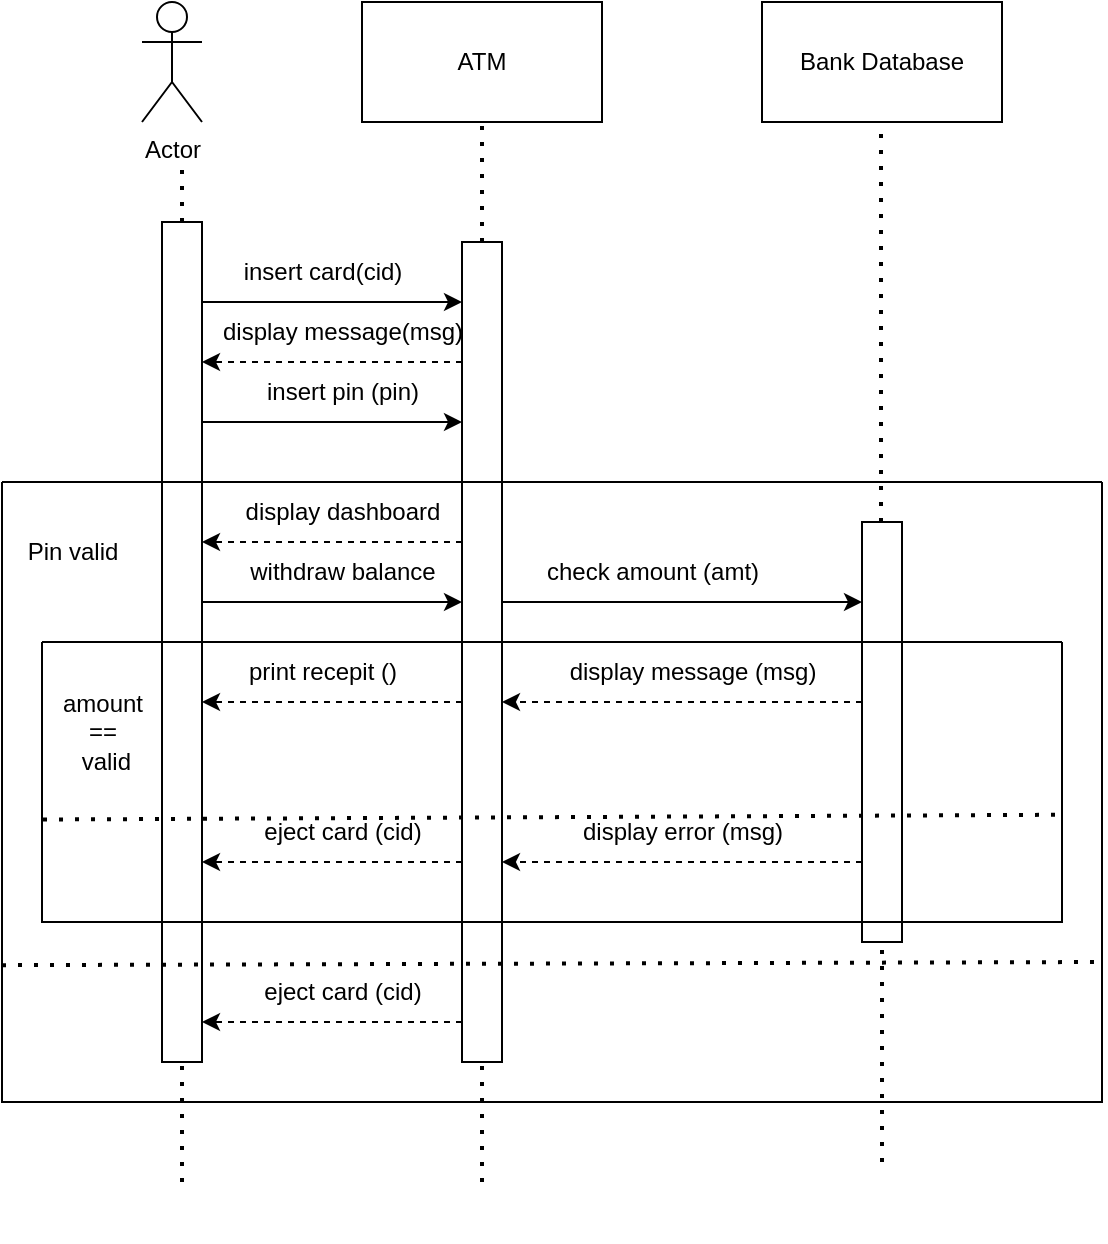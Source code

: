 <mxfile version="24.7.7">
  <diagram name="Page-1" id="13e1069c-82ec-6db2-03f1-153e76fe0fe0">
    <mxGraphModel dx="1042" dy="567" grid="1" gridSize="10" guides="1" tooltips="1" connect="1" arrows="1" fold="1" page="1" pageScale="1" pageWidth="1100" pageHeight="850" background="none" math="0" shadow="0">
      <root>
        <mxCell id="0" />
        <mxCell id="1" parent="0" />
        <mxCell id="B12ETDxXN28JW5af8k6e-1" value="Actor" style="shape=umlActor;verticalLabelPosition=bottom;verticalAlign=top;html=1;outlineConnect=0;" vertex="1" parent="1">
          <mxGeometry x="230" y="90" width="30" height="60" as="geometry" />
        </mxCell>
        <mxCell id="B12ETDxXN28JW5af8k6e-3" value="ATM" style="rounded=0;whiteSpace=wrap;html=1;" vertex="1" parent="1">
          <mxGeometry x="340" y="90" width="120" height="60" as="geometry" />
        </mxCell>
        <mxCell id="B12ETDxXN28JW5af8k6e-4" value="Bank Database" style="rounded=0;whiteSpace=wrap;html=1;" vertex="1" parent="1">
          <mxGeometry x="540" y="90" width="120" height="60" as="geometry" />
        </mxCell>
        <mxCell id="B12ETDxXN28JW5af8k6e-5" value="" style="endArrow=none;dashed=1;html=1;dashPattern=1 3;strokeWidth=2;rounded=0;" edge="1" parent="1" source="B12ETDxXN28JW5af8k6e-10">
          <mxGeometry width="50" height="50" relative="1" as="geometry">
            <mxPoint x="400" y="200" as="sourcePoint" />
            <mxPoint x="400" y="150" as="targetPoint" />
            <Array as="points" />
          </mxGeometry>
        </mxCell>
        <mxCell id="B12ETDxXN28JW5af8k6e-7" value="" style="endArrow=none;dashed=1;html=1;dashPattern=1 3;strokeWidth=2;rounded=0;" edge="1" parent="1" source="B12ETDxXN28JW5af8k6e-11">
          <mxGeometry width="50" height="50" relative="1" as="geometry">
            <mxPoint x="600" y="310" as="sourcePoint" />
            <mxPoint x="599.5" y="150" as="targetPoint" />
            <Array as="points" />
          </mxGeometry>
        </mxCell>
        <mxCell id="B12ETDxXN28JW5af8k6e-8" value="" style="endArrow=none;dashed=1;html=1;dashPattern=1 3;strokeWidth=2;rounded=0;" edge="1" parent="1">
          <mxGeometry width="50" height="50" relative="1" as="geometry">
            <mxPoint x="250" y="200" as="sourcePoint" />
            <mxPoint x="250" y="170" as="targetPoint" />
            <Array as="points" />
          </mxGeometry>
        </mxCell>
        <mxCell id="B12ETDxXN28JW5af8k6e-9" value="" style="html=1;points=[[0,0,0,0,5],[0,1,0,0,-5],[1,0,0,0,5],[1,1,0,0,-5]];perimeter=orthogonalPerimeter;outlineConnect=0;targetShapes=umlLifeline;portConstraint=eastwest;newEdgeStyle={&quot;curved&quot;:0,&quot;rounded&quot;:0};" vertex="1" parent="1">
          <mxGeometry x="240" y="200" width="20" height="420" as="geometry" />
        </mxCell>
        <mxCell id="B12ETDxXN28JW5af8k6e-10" value="" style="html=1;points=[[0,0,0,0,5],[0,1,0,0,-5],[1,0,0,0,5],[1,1,0,0,-5]];perimeter=orthogonalPerimeter;outlineConnect=0;targetShapes=umlLifeline;portConstraint=eastwest;newEdgeStyle={&quot;curved&quot;:0,&quot;rounded&quot;:0};" vertex="1" parent="1">
          <mxGeometry x="390" y="210" width="20" height="410" as="geometry" />
        </mxCell>
        <mxCell id="B12ETDxXN28JW5af8k6e-12" value="" style="endArrow=classic;html=1;rounded=0;" edge="1" parent="1" target="B12ETDxXN28JW5af8k6e-10">
          <mxGeometry width="50" height="50" relative="1" as="geometry">
            <mxPoint x="260" y="240" as="sourcePoint" />
            <mxPoint x="310" y="190" as="targetPoint" />
          </mxGeometry>
        </mxCell>
        <mxCell id="B12ETDxXN28JW5af8k6e-13" value="insert card(cid)" style="text;html=1;align=center;verticalAlign=middle;resizable=0;points=[];autosize=1;strokeColor=none;fillColor=none;" vertex="1" parent="1">
          <mxGeometry x="270" y="210" width="100" height="30" as="geometry" />
        </mxCell>
        <mxCell id="B12ETDxXN28JW5af8k6e-14" value="" style="html=1;labelBackgroundColor=#ffffff;startArrow=none;startFill=0;startSize=6;endArrow=classic;endFill=1;endSize=6;jettySize=auto;orthogonalLoop=1;strokeWidth=1;dashed=1;fontSize=14;rounded=0;" edge="1" parent="1">
          <mxGeometry width="60" height="60" relative="1" as="geometry">
            <mxPoint x="390" y="270" as="sourcePoint" />
            <mxPoint x="260" y="270" as="targetPoint" />
          </mxGeometry>
        </mxCell>
        <mxCell id="B12ETDxXN28JW5af8k6e-15" value="display message(msg)" style="text;html=1;align=center;verticalAlign=middle;resizable=0;points=[];autosize=1;strokeColor=none;fillColor=none;" vertex="1" parent="1">
          <mxGeometry x="260" y="240" width="140" height="30" as="geometry" />
        </mxCell>
        <mxCell id="B12ETDxXN28JW5af8k6e-16" value="" style="endArrow=classic;html=1;rounded=0;" edge="1" parent="1">
          <mxGeometry width="50" height="50" relative="1" as="geometry">
            <mxPoint x="260" y="300" as="sourcePoint" />
            <mxPoint x="390" y="300" as="targetPoint" />
          </mxGeometry>
        </mxCell>
        <mxCell id="B12ETDxXN28JW5af8k6e-17" value="insert pin (pin)" style="text;html=1;align=center;verticalAlign=middle;resizable=0;points=[];autosize=1;strokeColor=none;fillColor=none;" vertex="1" parent="1">
          <mxGeometry x="280" y="270" width="100" height="30" as="geometry" />
        </mxCell>
        <mxCell id="B12ETDxXN28JW5af8k6e-20" value="" style="swimlane;whiteSpace=wrap;html=1;startSize=0;" vertex="1" parent="1">
          <mxGeometry x="160" y="330" width="550" height="310" as="geometry" />
        </mxCell>
        <mxCell id="B12ETDxXN28JW5af8k6e-21" value="Pin valid" style="text;html=1;align=center;verticalAlign=middle;resizable=0;points=[];autosize=1;strokeColor=none;fillColor=none;" vertex="1" parent="B12ETDxXN28JW5af8k6e-20">
          <mxGeometry y="20" width="70" height="30" as="geometry" />
        </mxCell>
        <mxCell id="B12ETDxXN28JW5af8k6e-11" value="" style="html=1;points=[[0,0,0,0,5],[0,1,0,0,-5],[1,0,0,0,5],[1,1,0,0,-5]];perimeter=orthogonalPerimeter;outlineConnect=0;targetShapes=umlLifeline;portConstraint=eastwest;newEdgeStyle={&quot;curved&quot;:0,&quot;rounded&quot;:0};" vertex="1" parent="B12ETDxXN28JW5af8k6e-20">
          <mxGeometry x="430" y="20" width="20" height="210" as="geometry" />
        </mxCell>
        <mxCell id="B12ETDxXN28JW5af8k6e-22" value="" style="html=1;labelBackgroundColor=#ffffff;startArrow=none;startFill=0;startSize=6;endArrow=classic;endFill=1;endSize=6;jettySize=auto;orthogonalLoop=1;strokeWidth=1;dashed=1;fontSize=14;rounded=0;" edge="1" parent="B12ETDxXN28JW5af8k6e-20" target="B12ETDxXN28JW5af8k6e-9">
          <mxGeometry width="60" height="60" relative="1" as="geometry">
            <mxPoint x="230" y="30" as="sourcePoint" />
            <mxPoint x="360" y="30" as="targetPoint" />
          </mxGeometry>
        </mxCell>
        <mxCell id="B12ETDxXN28JW5af8k6e-23" value="display dashboard" style="text;html=1;align=center;verticalAlign=middle;resizable=0;points=[];autosize=1;strokeColor=none;fillColor=none;" vertex="1" parent="B12ETDxXN28JW5af8k6e-20">
          <mxGeometry x="110" width="120" height="30" as="geometry" />
        </mxCell>
        <mxCell id="B12ETDxXN28JW5af8k6e-24" value="" style="endArrow=classic;html=1;rounded=0;" edge="1" parent="B12ETDxXN28JW5af8k6e-20">
          <mxGeometry width="50" height="50" relative="1" as="geometry">
            <mxPoint x="100" y="60" as="sourcePoint" />
            <mxPoint x="230" y="60" as="targetPoint" />
          </mxGeometry>
        </mxCell>
        <mxCell id="B12ETDxXN28JW5af8k6e-26" value="withdraw balance" style="text;html=1;align=center;verticalAlign=middle;resizable=0;points=[];autosize=1;strokeColor=none;fillColor=none;" vertex="1" parent="B12ETDxXN28JW5af8k6e-20">
          <mxGeometry x="110" y="30" width="120" height="30" as="geometry" />
        </mxCell>
        <mxCell id="B12ETDxXN28JW5af8k6e-27" value="" style="endArrow=classic;html=1;rounded=0;" edge="1" parent="B12ETDxXN28JW5af8k6e-20" target="B12ETDxXN28JW5af8k6e-11">
          <mxGeometry width="50" height="50" relative="1" as="geometry">
            <mxPoint x="250" y="60" as="sourcePoint" />
            <mxPoint x="300" y="10" as="targetPoint" />
          </mxGeometry>
        </mxCell>
        <mxCell id="B12ETDxXN28JW5af8k6e-28" value="check amount (amt)" style="text;html=1;align=center;verticalAlign=middle;resizable=0;points=[];autosize=1;strokeColor=none;fillColor=none;" vertex="1" parent="B12ETDxXN28JW5af8k6e-20">
          <mxGeometry x="260" y="30" width="130" height="30" as="geometry" />
        </mxCell>
        <mxCell id="B12ETDxXN28JW5af8k6e-29" value="" style="swimlane;whiteSpace=wrap;html=1;startSize=0;" vertex="1" parent="B12ETDxXN28JW5af8k6e-20">
          <mxGeometry x="20" y="80" width="510" height="140" as="geometry" />
        </mxCell>
        <mxCell id="B12ETDxXN28JW5af8k6e-30" value="amount&lt;div&gt;==&lt;/div&gt;&lt;div&gt;&amp;nbsp;valid&lt;/div&gt;" style="text;html=1;align=center;verticalAlign=middle;resizable=0;points=[];autosize=1;strokeColor=none;fillColor=none;" vertex="1" parent="B12ETDxXN28JW5af8k6e-29">
          <mxGeometry y="15" width="60" height="60" as="geometry" />
        </mxCell>
        <mxCell id="B12ETDxXN28JW5af8k6e-32" value="print recepit ()" style="text;html=1;align=center;verticalAlign=middle;resizable=0;points=[];autosize=1;strokeColor=none;fillColor=none;" vertex="1" parent="B12ETDxXN28JW5af8k6e-29">
          <mxGeometry x="90" width="100" height="30" as="geometry" />
        </mxCell>
        <mxCell id="B12ETDxXN28JW5af8k6e-33" value="" style="html=1;labelBackgroundColor=#ffffff;startArrow=none;startFill=0;startSize=6;endArrow=classic;endFill=1;endSize=6;jettySize=auto;orthogonalLoop=1;strokeWidth=1;dashed=1;fontSize=14;rounded=0;" edge="1" parent="B12ETDxXN28JW5af8k6e-29" source="B12ETDxXN28JW5af8k6e-11">
          <mxGeometry width="60" height="60" relative="1" as="geometry">
            <mxPoint x="360" y="30" as="sourcePoint" />
            <mxPoint x="230" y="30" as="targetPoint" />
          </mxGeometry>
        </mxCell>
        <mxCell id="B12ETDxXN28JW5af8k6e-34" value="display message (msg)" style="text;html=1;align=center;verticalAlign=middle;resizable=0;points=[];autosize=1;strokeColor=none;fillColor=none;" vertex="1" parent="B12ETDxXN28JW5af8k6e-29">
          <mxGeometry x="250" width="150" height="30" as="geometry" />
        </mxCell>
        <mxCell id="B12ETDxXN28JW5af8k6e-35" value="" style="endArrow=none;dashed=1;html=1;dashPattern=1 3;strokeWidth=2;rounded=0;entryX=0.994;entryY=0.617;entryDx=0;entryDy=0;entryPerimeter=0;exitX=-0.005;exitY=0.634;exitDx=0;exitDy=0;exitPerimeter=0;" edge="1" parent="B12ETDxXN28JW5af8k6e-29">
          <mxGeometry width="50" height="50" relative="1" as="geometry">
            <mxPoint x="0.51" y="88.76" as="sourcePoint" />
            <mxPoint x="510" y="86.38" as="targetPoint" />
          </mxGeometry>
        </mxCell>
        <mxCell id="B12ETDxXN28JW5af8k6e-36" value="" style="html=1;labelBackgroundColor=#ffffff;startArrow=none;startFill=0;startSize=6;endArrow=classic;endFill=1;endSize=6;jettySize=auto;orthogonalLoop=1;strokeWidth=1;dashed=1;fontSize=14;rounded=0;" edge="1" parent="B12ETDxXN28JW5af8k6e-29">
          <mxGeometry width="60" height="60" relative="1" as="geometry">
            <mxPoint x="210" y="110" as="sourcePoint" />
            <mxPoint x="80" y="110" as="targetPoint" />
          </mxGeometry>
        </mxCell>
        <mxCell id="B12ETDxXN28JW5af8k6e-37" value="eject card (cid)" style="text;html=1;align=center;verticalAlign=middle;resizable=0;points=[];autosize=1;strokeColor=none;fillColor=none;" vertex="1" parent="B12ETDxXN28JW5af8k6e-29">
          <mxGeometry x="100" y="80" width="100" height="30" as="geometry" />
        </mxCell>
        <mxCell id="B12ETDxXN28JW5af8k6e-38" value="" style="html=1;labelBackgroundColor=#ffffff;startArrow=none;startFill=0;startSize=6;endArrow=classic;endFill=1;endSize=6;jettySize=auto;orthogonalLoop=1;strokeWidth=1;dashed=1;fontSize=14;rounded=0;exitX=0;exitY=0.267;exitDx=0;exitDy=0;exitPerimeter=0;" edge="1" parent="B12ETDxXN28JW5af8k6e-29">
          <mxGeometry width="60" height="60" relative="1" as="geometry">
            <mxPoint x="410" y="110" as="sourcePoint" />
            <mxPoint x="230" y="110" as="targetPoint" />
          </mxGeometry>
        </mxCell>
        <mxCell id="B12ETDxXN28JW5af8k6e-39" value="display error (msg)" style="text;html=1;align=center;verticalAlign=middle;resizable=0;points=[];autosize=1;strokeColor=none;fillColor=none;" vertex="1" parent="B12ETDxXN28JW5af8k6e-29">
          <mxGeometry x="260" y="80" width="120" height="30" as="geometry" />
        </mxCell>
        <mxCell id="B12ETDxXN28JW5af8k6e-31" value="" style="html=1;labelBackgroundColor=#ffffff;startArrow=none;startFill=0;startSize=6;endArrow=classic;endFill=1;endSize=6;jettySize=auto;orthogonalLoop=1;strokeWidth=1;dashed=1;fontSize=14;rounded=0;" edge="1" parent="B12ETDxXN28JW5af8k6e-20" target="B12ETDxXN28JW5af8k6e-9">
          <mxGeometry width="60" height="60" relative="1" as="geometry">
            <mxPoint x="230" y="110" as="sourcePoint" />
            <mxPoint x="290" y="50" as="targetPoint" />
          </mxGeometry>
        </mxCell>
        <mxCell id="B12ETDxXN28JW5af8k6e-40" value="" style="endArrow=none;dashed=1;html=1;dashPattern=1 3;strokeWidth=2;rounded=0;entryX=1;entryY=0.815;entryDx=0;entryDy=0;entryPerimeter=0;exitX=-0.005;exitY=0.634;exitDx=0;exitDy=0;exitPerimeter=0;" edge="1" parent="B12ETDxXN28JW5af8k6e-20">
          <mxGeometry width="50" height="50" relative="1" as="geometry">
            <mxPoint x="5.684e-14" y="241.58" as="sourcePoint" />
            <mxPoint x="550" y="240.0" as="targetPoint" />
          </mxGeometry>
        </mxCell>
        <mxCell id="B12ETDxXN28JW5af8k6e-43" value="" style="html=1;labelBackgroundColor=#ffffff;startArrow=none;startFill=0;startSize=6;endArrow=classic;endFill=1;endSize=6;jettySize=auto;orthogonalLoop=1;strokeWidth=1;dashed=1;fontSize=14;rounded=0;" edge="1" parent="B12ETDxXN28JW5af8k6e-20">
          <mxGeometry width="60" height="60" relative="1" as="geometry">
            <mxPoint x="230" y="270" as="sourcePoint" />
            <mxPoint x="100" y="270" as="targetPoint" />
          </mxGeometry>
        </mxCell>
        <mxCell id="B12ETDxXN28JW5af8k6e-44" value="eject card (cid)" style="text;html=1;align=center;verticalAlign=middle;resizable=0;points=[];autosize=1;strokeColor=none;fillColor=none;" vertex="1" parent="B12ETDxXN28JW5af8k6e-20">
          <mxGeometry x="120" y="240" width="100" height="30" as="geometry" />
        </mxCell>
        <mxCell id="B12ETDxXN28JW5af8k6e-45" value="" style="endArrow=none;dashed=1;html=1;dashPattern=1 3;strokeWidth=2;rounded=0;" edge="1" parent="B12ETDxXN28JW5af8k6e-20">
          <mxGeometry width="50" height="50" relative="1" as="geometry">
            <mxPoint x="440" y="340" as="sourcePoint" />
            <mxPoint x="440" y="230" as="targetPoint" />
          </mxGeometry>
        </mxCell>
        <mxCell id="B12ETDxXN28JW5af8k6e-46" value="" style="endArrow=none;dashed=1;html=1;dashPattern=1 3;strokeWidth=2;rounded=0;" edge="1" parent="B12ETDxXN28JW5af8k6e-20">
          <mxGeometry width="50" height="50" relative="1" as="geometry">
            <mxPoint x="240" y="350" as="sourcePoint" />
            <mxPoint x="240" y="290" as="targetPoint" />
          </mxGeometry>
        </mxCell>
        <mxCell id="B12ETDxXN28JW5af8k6e-47" value="" style="endArrow=none;dashed=1;html=1;dashPattern=1 3;strokeWidth=2;rounded=0;" edge="1" parent="B12ETDxXN28JW5af8k6e-20">
          <mxGeometry width="50" height="50" relative="1" as="geometry">
            <mxPoint x="90" y="350" as="sourcePoint" />
            <mxPoint x="90" y="290" as="targetPoint" />
          </mxGeometry>
        </mxCell>
        <mxCell id="B12ETDxXN28JW5af8k6e-48" value="" style="shape=image;html=1;verticalAlign=top;verticalLabelPosition=bottom;labelBackgroundColor=#ffffff;imageAspect=0;aspect=fixed;image=https://cdn2.iconfinder.com/data/icons/essential-web-1-1/50/close-cross-error-wrong-reject-128.png" vertex="1" parent="1">
          <mxGeometry x="235" y="680" width="30" height="30" as="geometry" />
        </mxCell>
        <mxCell id="B12ETDxXN28JW5af8k6e-49" value="" style="shape=image;html=1;verticalAlign=top;verticalLabelPosition=bottom;labelBackgroundColor=#ffffff;imageAspect=0;aspect=fixed;image=https://cdn2.iconfinder.com/data/icons/essential-web-1-1/50/close-cross-error-wrong-reject-128.png" vertex="1" parent="1">
          <mxGeometry x="385" y="680" width="30" height="30" as="geometry" />
        </mxCell>
        <mxCell id="B12ETDxXN28JW5af8k6e-50" value="" style="shape=image;html=1;verticalAlign=top;verticalLabelPosition=bottom;labelBackgroundColor=#ffffff;imageAspect=0;aspect=fixed;image=https://cdn2.iconfinder.com/data/icons/essential-web-1-1/50/close-cross-error-wrong-reject-128.png" vertex="1" parent="1">
          <mxGeometry x="585" y="680" width="30" height="30" as="geometry" />
        </mxCell>
      </root>
    </mxGraphModel>
  </diagram>
</mxfile>
